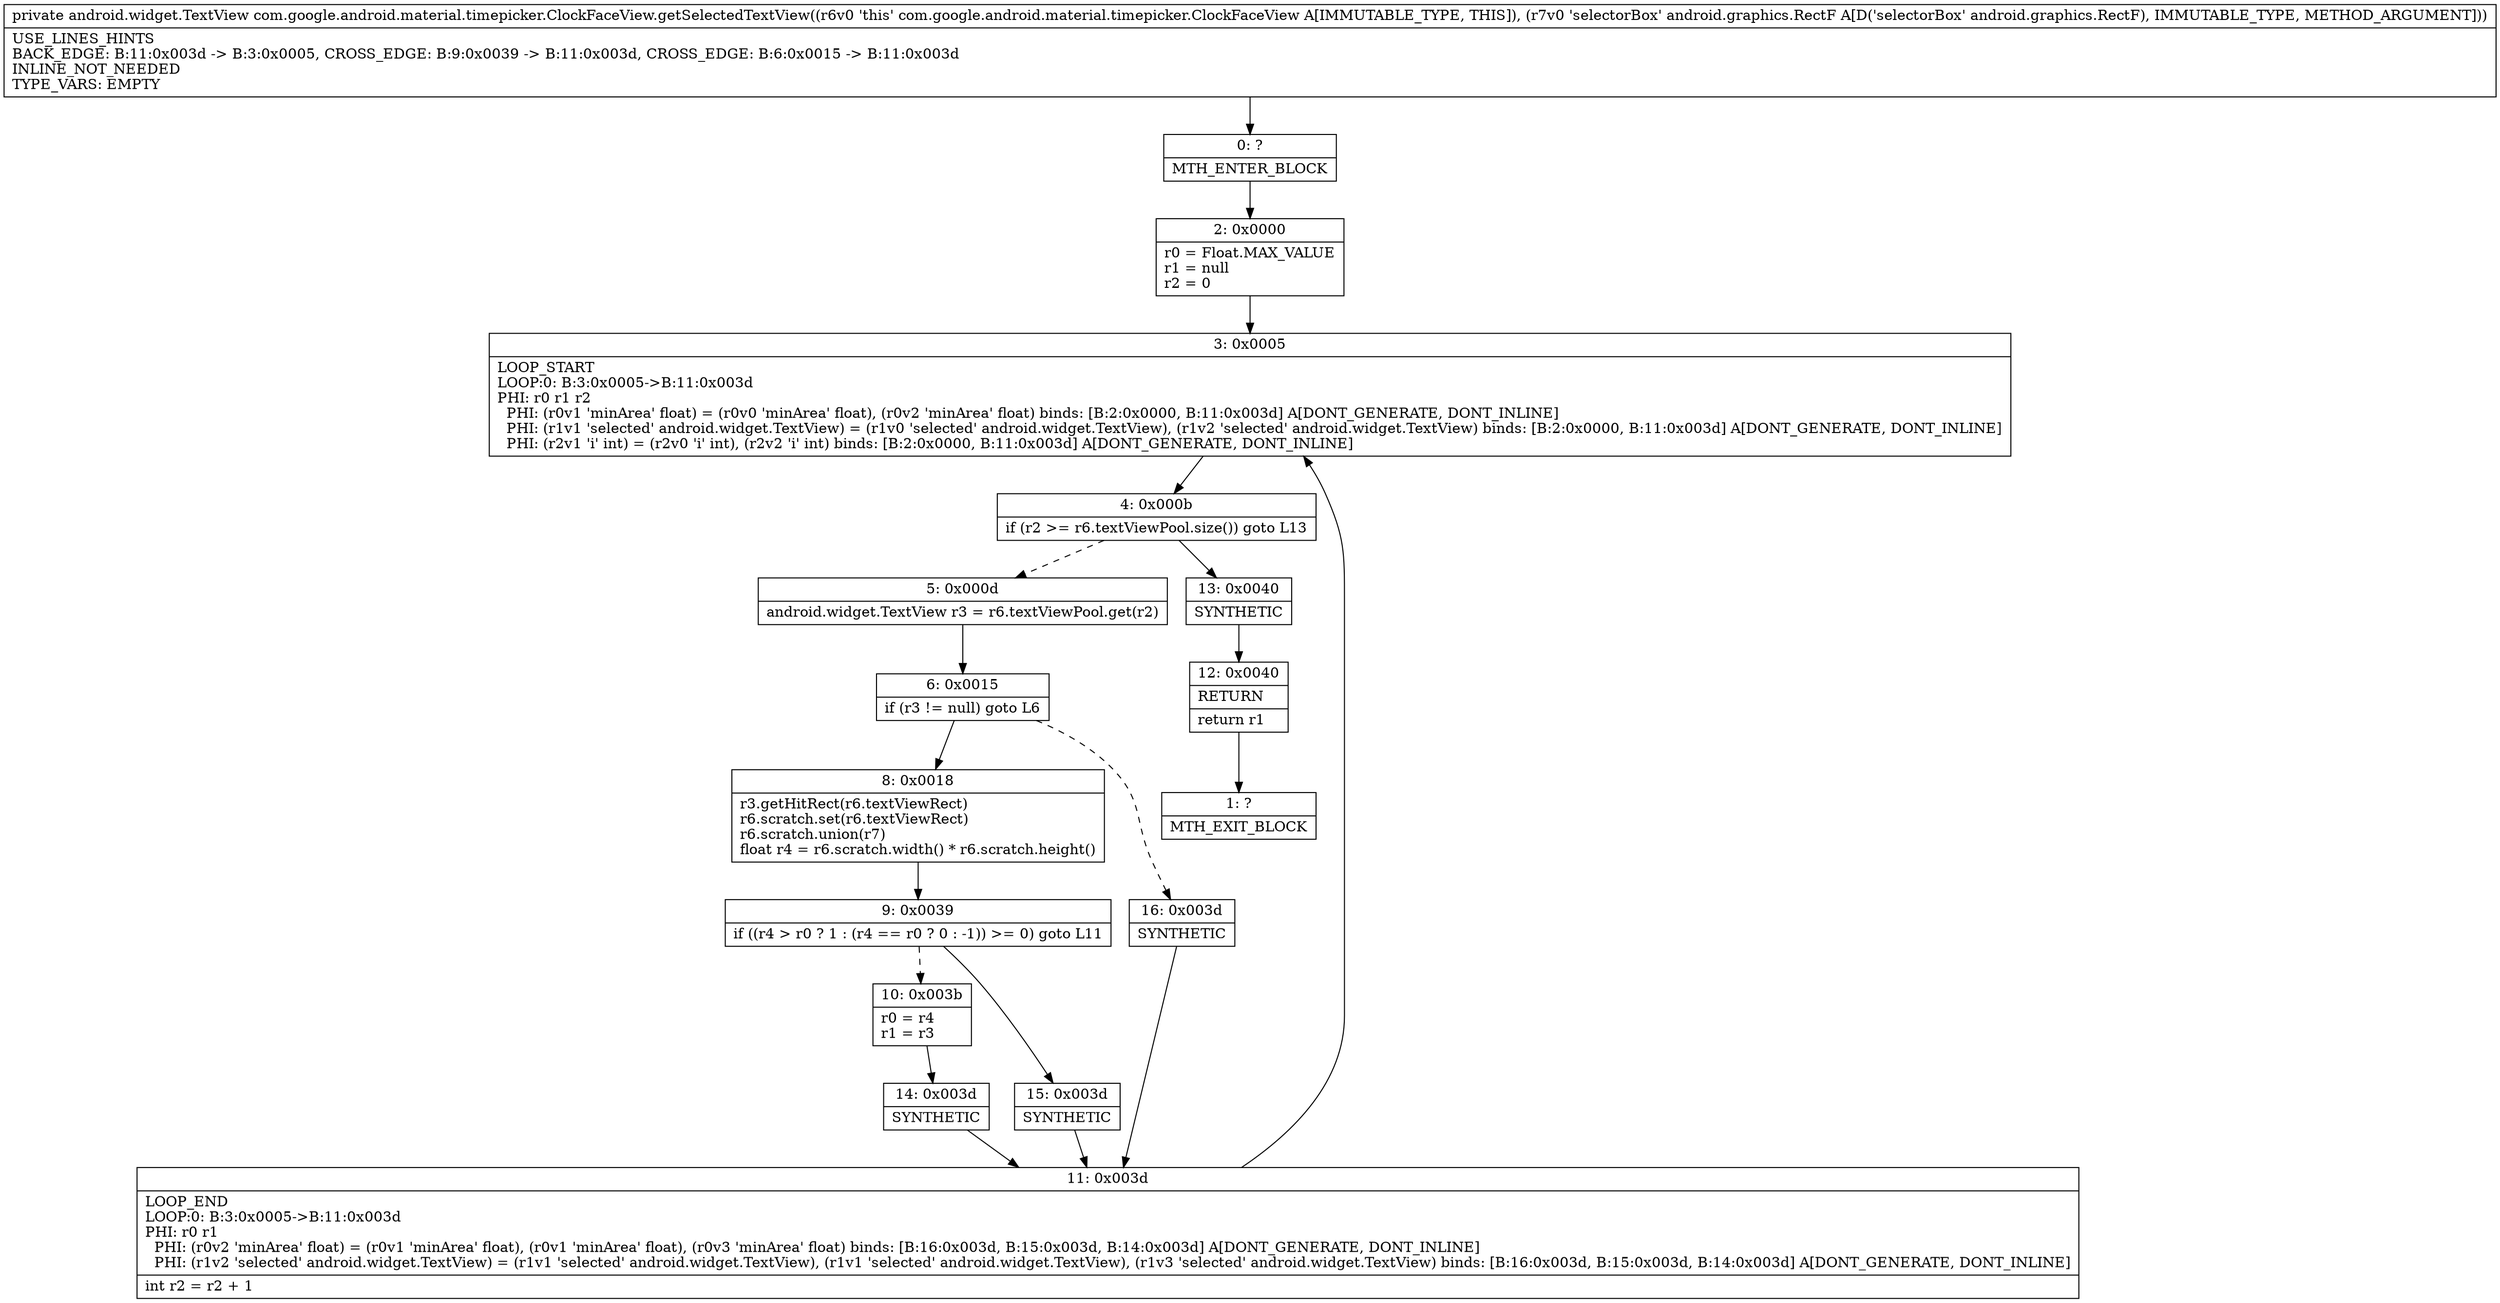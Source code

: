 digraph "CFG forcom.google.android.material.timepicker.ClockFaceView.getSelectedTextView(Landroid\/graphics\/RectF;)Landroid\/widget\/TextView;" {
Node_0 [shape=record,label="{0\:\ ?|MTH_ENTER_BLOCK\l}"];
Node_2 [shape=record,label="{2\:\ 0x0000|r0 = Float.MAX_VALUE\lr1 = null\lr2 = 0\l}"];
Node_3 [shape=record,label="{3\:\ 0x0005|LOOP_START\lLOOP:0: B:3:0x0005\-\>B:11:0x003d\lPHI: r0 r1 r2 \l  PHI: (r0v1 'minArea' float) = (r0v0 'minArea' float), (r0v2 'minArea' float) binds: [B:2:0x0000, B:11:0x003d] A[DONT_GENERATE, DONT_INLINE]\l  PHI: (r1v1 'selected' android.widget.TextView) = (r1v0 'selected' android.widget.TextView), (r1v2 'selected' android.widget.TextView) binds: [B:2:0x0000, B:11:0x003d] A[DONT_GENERATE, DONT_INLINE]\l  PHI: (r2v1 'i' int) = (r2v0 'i' int), (r2v2 'i' int) binds: [B:2:0x0000, B:11:0x003d] A[DONT_GENERATE, DONT_INLINE]\l}"];
Node_4 [shape=record,label="{4\:\ 0x000b|if (r2 \>= r6.textViewPool.size()) goto L13\l}"];
Node_5 [shape=record,label="{5\:\ 0x000d|android.widget.TextView r3 = r6.textViewPool.get(r2)\l}"];
Node_6 [shape=record,label="{6\:\ 0x0015|if (r3 != null) goto L6\l}"];
Node_8 [shape=record,label="{8\:\ 0x0018|r3.getHitRect(r6.textViewRect)\lr6.scratch.set(r6.textViewRect)\lr6.scratch.union(r7)\lfloat r4 = r6.scratch.width() * r6.scratch.height()\l}"];
Node_9 [shape=record,label="{9\:\ 0x0039|if ((r4 \> r0 ? 1 : (r4 == r0 ? 0 : \-1)) \>= 0) goto L11\l}"];
Node_10 [shape=record,label="{10\:\ 0x003b|r0 = r4\lr1 = r3\l}"];
Node_14 [shape=record,label="{14\:\ 0x003d|SYNTHETIC\l}"];
Node_11 [shape=record,label="{11\:\ 0x003d|LOOP_END\lLOOP:0: B:3:0x0005\-\>B:11:0x003d\lPHI: r0 r1 \l  PHI: (r0v2 'minArea' float) = (r0v1 'minArea' float), (r0v1 'minArea' float), (r0v3 'minArea' float) binds: [B:16:0x003d, B:15:0x003d, B:14:0x003d] A[DONT_GENERATE, DONT_INLINE]\l  PHI: (r1v2 'selected' android.widget.TextView) = (r1v1 'selected' android.widget.TextView), (r1v1 'selected' android.widget.TextView), (r1v3 'selected' android.widget.TextView) binds: [B:16:0x003d, B:15:0x003d, B:14:0x003d] A[DONT_GENERATE, DONT_INLINE]\l|int r2 = r2 + 1\l}"];
Node_15 [shape=record,label="{15\:\ 0x003d|SYNTHETIC\l}"];
Node_16 [shape=record,label="{16\:\ 0x003d|SYNTHETIC\l}"];
Node_13 [shape=record,label="{13\:\ 0x0040|SYNTHETIC\l}"];
Node_12 [shape=record,label="{12\:\ 0x0040|RETURN\l|return r1\l}"];
Node_1 [shape=record,label="{1\:\ ?|MTH_EXIT_BLOCK\l}"];
MethodNode[shape=record,label="{private android.widget.TextView com.google.android.material.timepicker.ClockFaceView.getSelectedTextView((r6v0 'this' com.google.android.material.timepicker.ClockFaceView A[IMMUTABLE_TYPE, THIS]), (r7v0 'selectorBox' android.graphics.RectF A[D('selectorBox' android.graphics.RectF), IMMUTABLE_TYPE, METHOD_ARGUMENT]))  | USE_LINES_HINTS\lBACK_EDGE: B:11:0x003d \-\> B:3:0x0005, CROSS_EDGE: B:9:0x0039 \-\> B:11:0x003d, CROSS_EDGE: B:6:0x0015 \-\> B:11:0x003d\lINLINE_NOT_NEEDED\lTYPE_VARS: EMPTY\l}"];
MethodNode -> Node_0;Node_0 -> Node_2;
Node_2 -> Node_3;
Node_3 -> Node_4;
Node_4 -> Node_5[style=dashed];
Node_4 -> Node_13;
Node_5 -> Node_6;
Node_6 -> Node_8;
Node_6 -> Node_16[style=dashed];
Node_8 -> Node_9;
Node_9 -> Node_10[style=dashed];
Node_9 -> Node_15;
Node_10 -> Node_14;
Node_14 -> Node_11;
Node_11 -> Node_3;
Node_15 -> Node_11;
Node_16 -> Node_11;
Node_13 -> Node_12;
Node_12 -> Node_1;
}

